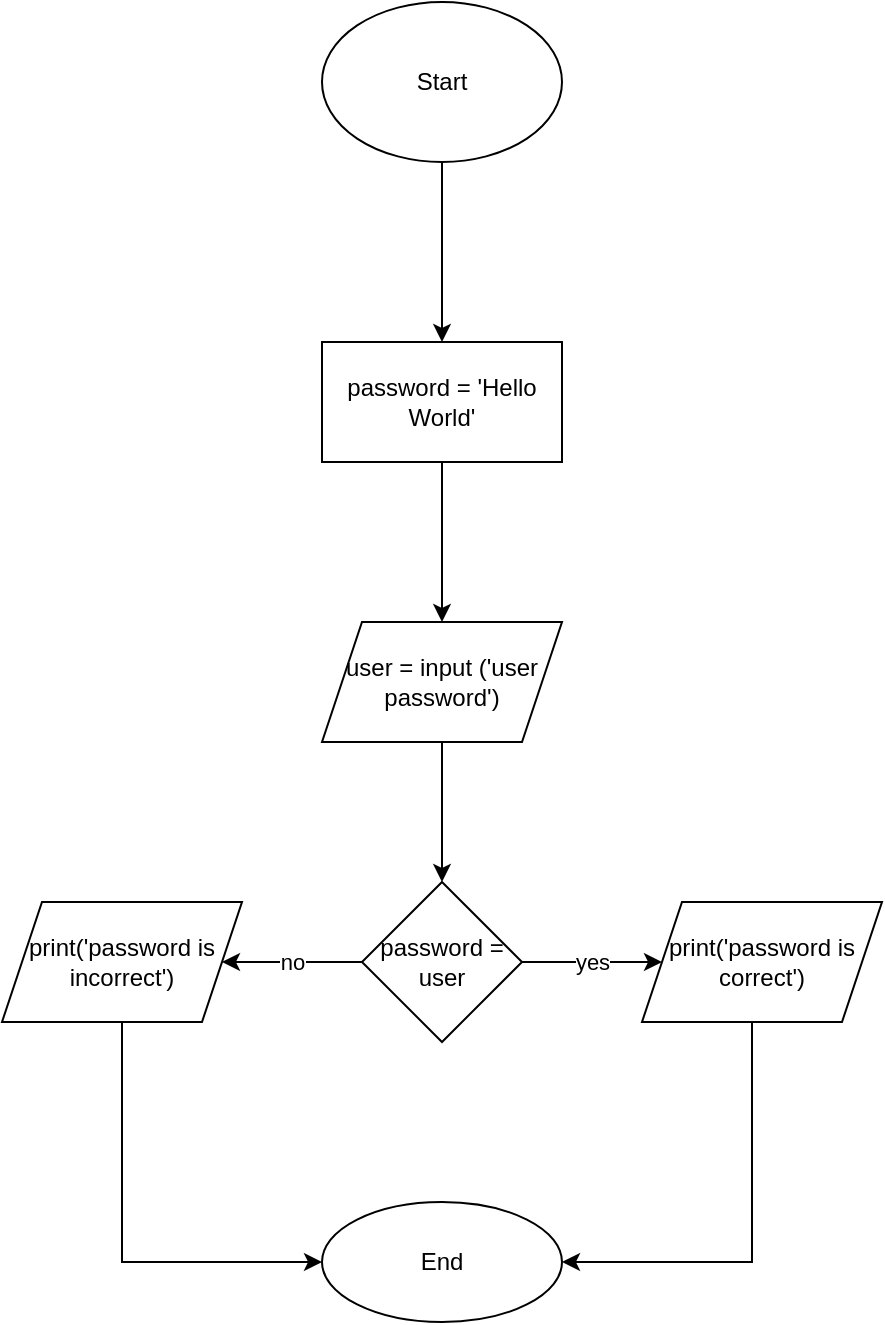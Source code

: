 <mxfile version="20.4.1" type="github"><diagram id="_cUIm6cItgXp4k3OVfUS" name="Page-1"><mxGraphModel dx="1038" dy="571" grid="1" gridSize="10" guides="1" tooltips="1" connect="1" arrows="1" fold="1" page="1" pageScale="1" pageWidth="850" pageHeight="1100" math="0" shadow="0"><root><mxCell id="0"/><mxCell id="1" parent="0"/><mxCell id="egyrhMLfHgZeisSy8huF-3" value="" style="edgeStyle=orthogonalEdgeStyle;rounded=0;orthogonalLoop=1;jettySize=auto;html=1;" edge="1" parent="1" source="egyrhMLfHgZeisSy8huF-1" target="egyrhMLfHgZeisSy8huF-2"><mxGeometry relative="1" as="geometry"/></mxCell><mxCell id="egyrhMLfHgZeisSy8huF-1" value="Start" style="ellipse;whiteSpace=wrap;html=1;" vertex="1" parent="1"><mxGeometry x="365" y="10" width="120" height="80" as="geometry"/></mxCell><mxCell id="egyrhMLfHgZeisSy8huF-5" value="" style="edgeStyle=orthogonalEdgeStyle;rounded=0;orthogonalLoop=1;jettySize=auto;html=1;" edge="1" parent="1" source="egyrhMLfHgZeisSy8huF-2" target="egyrhMLfHgZeisSy8huF-4"><mxGeometry relative="1" as="geometry"/></mxCell><mxCell id="egyrhMLfHgZeisSy8huF-2" value="password = 'Hello World'" style="whiteSpace=wrap;html=1;" vertex="1" parent="1"><mxGeometry x="365" y="180" width="120" height="60" as="geometry"/></mxCell><mxCell id="egyrhMLfHgZeisSy8huF-7" value="" style="edgeStyle=orthogonalEdgeStyle;rounded=0;orthogonalLoop=1;jettySize=auto;html=1;" edge="1" parent="1" source="egyrhMLfHgZeisSy8huF-4" target="egyrhMLfHgZeisSy8huF-6"><mxGeometry relative="1" as="geometry"/></mxCell><mxCell id="egyrhMLfHgZeisSy8huF-4" value="user = input ('user password')" style="shape=parallelogram;perimeter=parallelogramPerimeter;whiteSpace=wrap;html=1;fixedSize=1;" vertex="1" parent="1"><mxGeometry x="365" y="320" width="120" height="60" as="geometry"/></mxCell><mxCell id="egyrhMLfHgZeisSy8huF-9" value="yes" style="edgeStyle=orthogonalEdgeStyle;rounded=0;orthogonalLoop=1;jettySize=auto;html=1;" edge="1" parent="1" source="egyrhMLfHgZeisSy8huF-6" target="egyrhMLfHgZeisSy8huF-8"><mxGeometry relative="1" as="geometry"/></mxCell><mxCell id="egyrhMLfHgZeisSy8huF-11" value="no" style="edgeStyle=orthogonalEdgeStyle;rounded=0;orthogonalLoop=1;jettySize=auto;html=1;" edge="1" parent="1" source="egyrhMLfHgZeisSy8huF-6" target="egyrhMLfHgZeisSy8huF-10"><mxGeometry relative="1" as="geometry"/></mxCell><mxCell id="egyrhMLfHgZeisSy8huF-6" value="password = user" style="rhombus;whiteSpace=wrap;html=1;" vertex="1" parent="1"><mxGeometry x="385" y="450" width="80" height="80" as="geometry"/></mxCell><mxCell id="egyrhMLfHgZeisSy8huF-13" value="" style="edgeStyle=orthogonalEdgeStyle;rounded=0;orthogonalLoop=1;jettySize=auto;html=1;" edge="1" parent="1" source="egyrhMLfHgZeisSy8huF-8" target="egyrhMLfHgZeisSy8huF-12"><mxGeometry relative="1" as="geometry"><Array as="points"><mxPoint x="580" y="640"/></Array></mxGeometry></mxCell><mxCell id="egyrhMLfHgZeisSy8huF-8" value="print('password is correct')" style="shape=parallelogram;perimeter=parallelogramPerimeter;whiteSpace=wrap;html=1;fixedSize=1;" vertex="1" parent="1"><mxGeometry x="525" y="460" width="120" height="60" as="geometry"/></mxCell><mxCell id="egyrhMLfHgZeisSy8huF-15" style="edgeStyle=orthogonalEdgeStyle;rounded=0;orthogonalLoop=1;jettySize=auto;html=1;entryX=0;entryY=0.5;entryDx=0;entryDy=0;" edge="1" parent="1" source="egyrhMLfHgZeisSy8huF-10" target="egyrhMLfHgZeisSy8huF-12"><mxGeometry relative="1" as="geometry"><Array as="points"><mxPoint x="265" y="640"/></Array></mxGeometry></mxCell><mxCell id="egyrhMLfHgZeisSy8huF-10" value="print('password is incorrect')" style="shape=parallelogram;perimeter=parallelogramPerimeter;whiteSpace=wrap;html=1;fixedSize=1;" vertex="1" parent="1"><mxGeometry x="205" y="460" width="120" height="60" as="geometry"/></mxCell><mxCell id="egyrhMLfHgZeisSy8huF-12" value="End" style="ellipse;whiteSpace=wrap;html=1;" vertex="1" parent="1"><mxGeometry x="365" y="610" width="120" height="60" as="geometry"/></mxCell></root></mxGraphModel></diagram></mxfile>